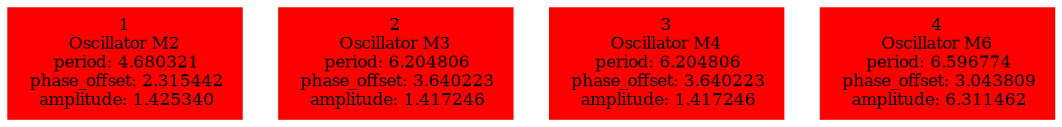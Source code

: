  digraph g{ forcelabels=true;
1 [label=<1<BR />Oscillator M2<BR /> period: 4.680321<BR /> phase_offset: 2.315442<BR /> amplitude: 1.425340>, shape=box,color=red,style=filled,fontsize=8];2 [label=<2<BR />Oscillator M3<BR /> period: 6.204806<BR /> phase_offset: 3.640223<BR /> amplitude: 1.417246>, shape=box,color=red,style=filled,fontsize=8];3 [label=<3<BR />Oscillator M4<BR /> period: 6.204806<BR /> phase_offset: 3.640223<BR /> amplitude: 1.417246>, shape=box,color=red,style=filled,fontsize=8];4 [label=<4<BR />Oscillator M6<BR /> period: 6.596774<BR /> phase_offset: 3.043809<BR /> amplitude: 6.311462>, shape=box,color=red,style=filled,fontsize=8]; }
